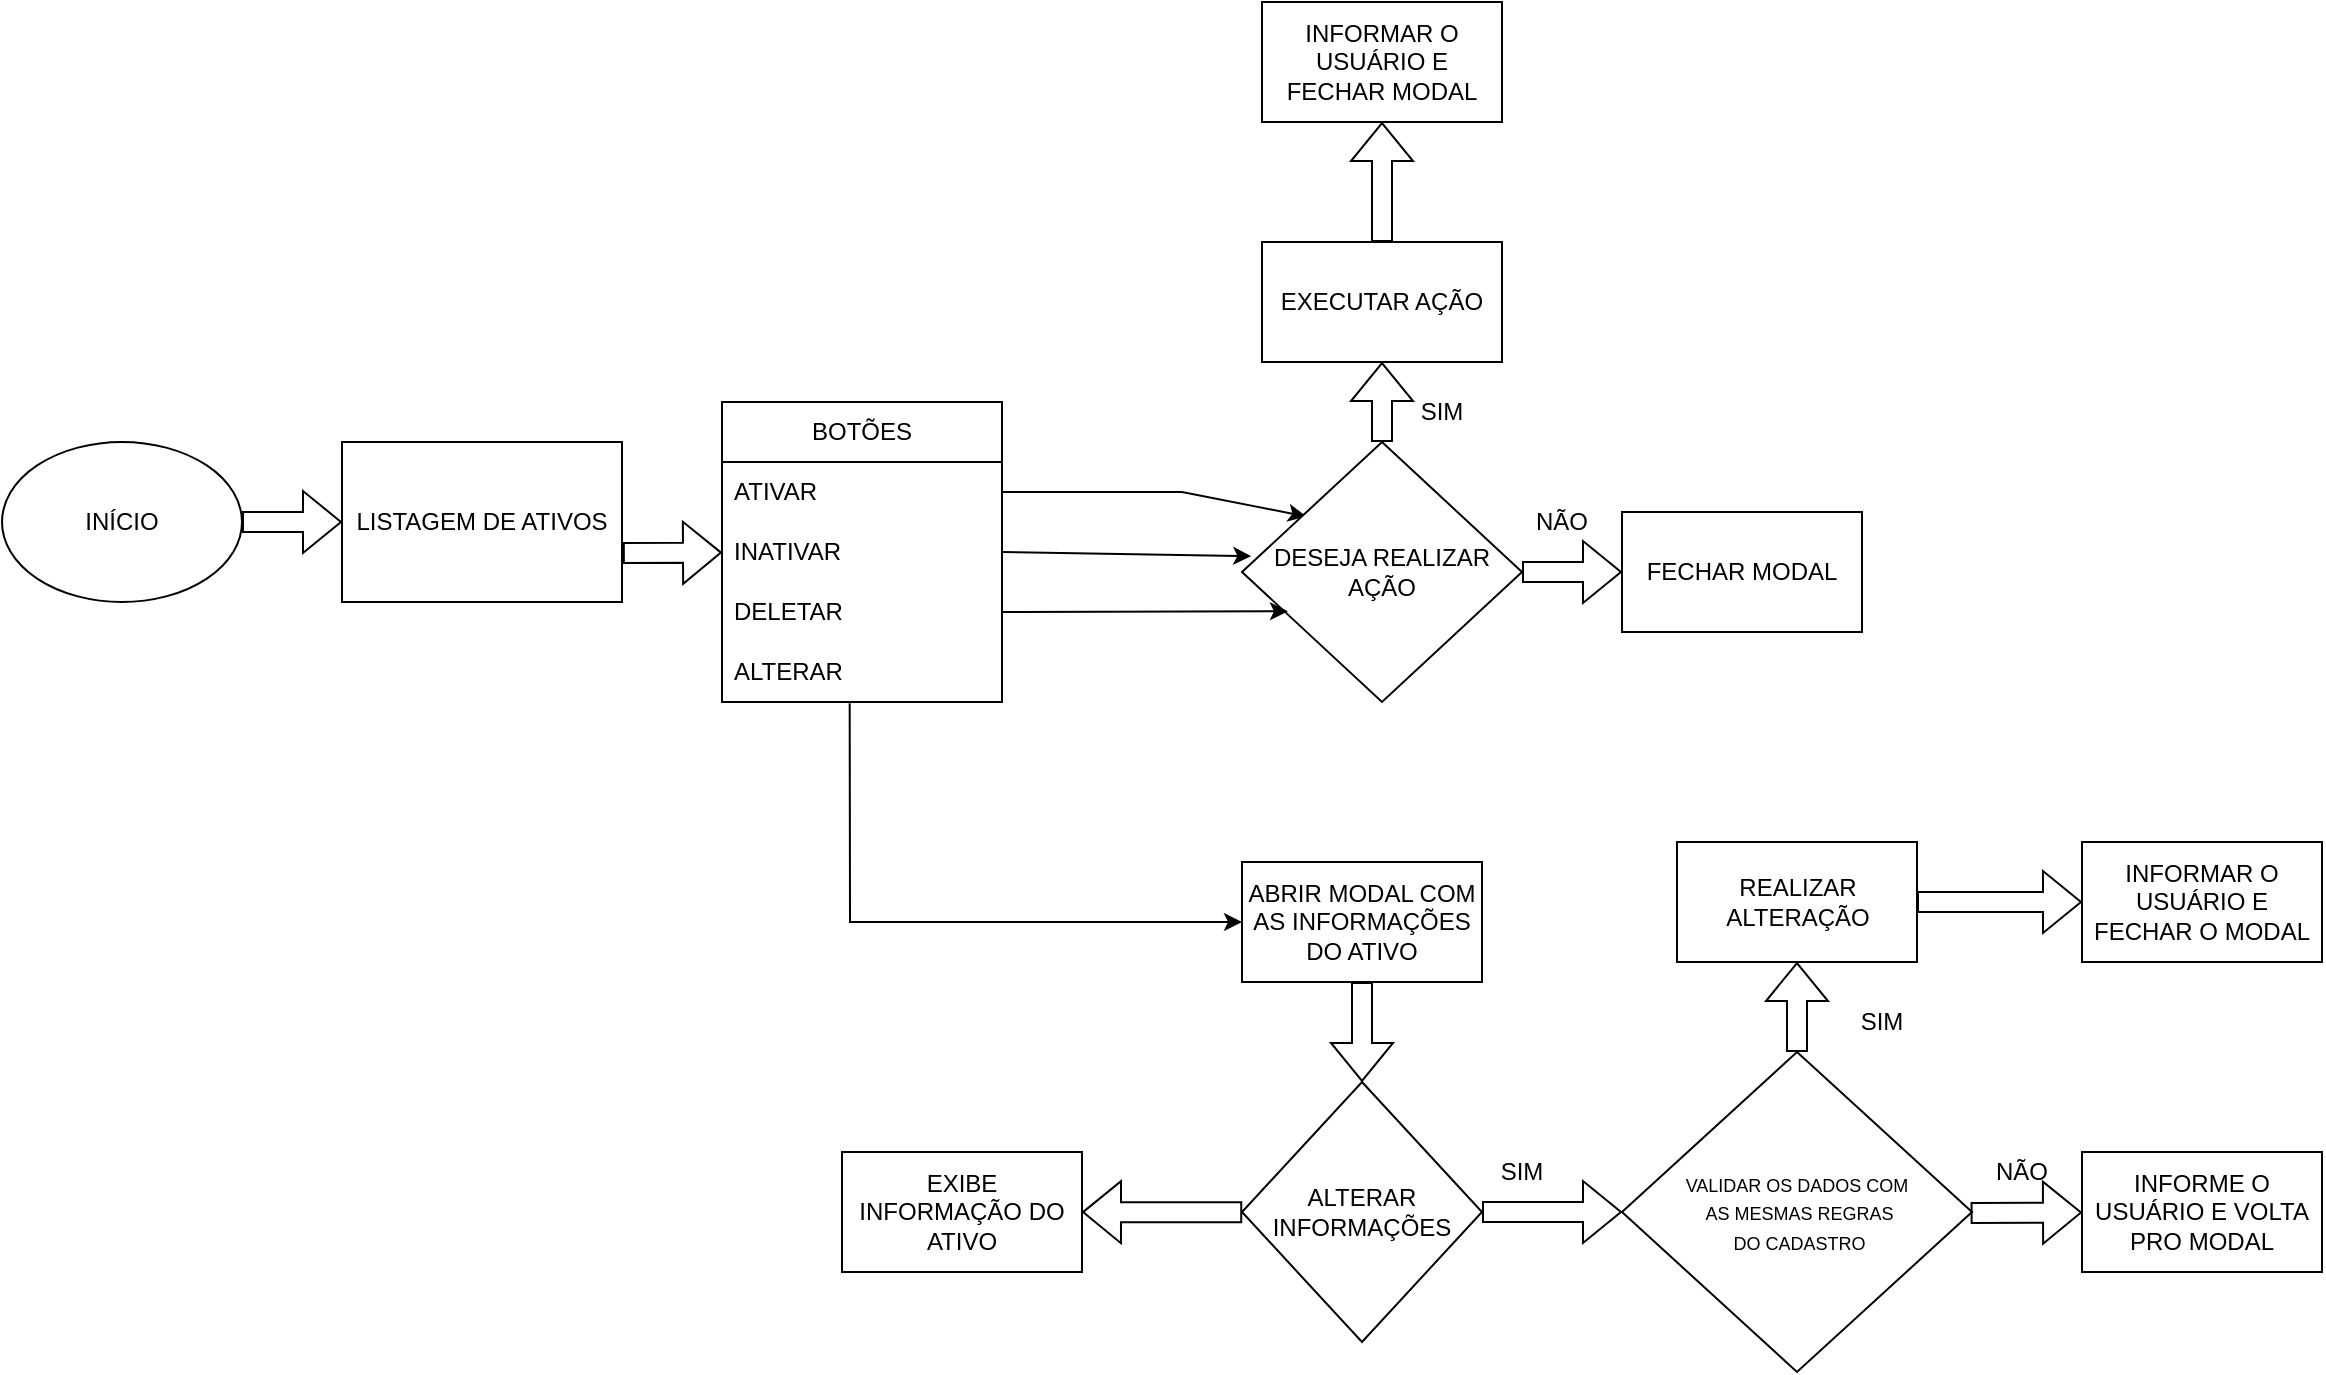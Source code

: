 <mxfile version="24.8.3">
  <diagram name="Página-1" id="KziABCx0ukiOCriGJhs5">
    <mxGraphModel dx="1863" dy="2207" grid="1" gridSize="10" guides="1" tooltips="1" connect="1" arrows="1" fold="1" page="1" pageScale="1" pageWidth="827" pageHeight="1169" math="0" shadow="0">
      <root>
        <mxCell id="0" />
        <mxCell id="1" parent="0" />
        <mxCell id="ieJXY2cR4WAPaa232cvW-1" value="INÍCIO" style="ellipse;whiteSpace=wrap;html=1;" vertex="1" parent="1">
          <mxGeometry x="10" y="20" width="120" height="80" as="geometry" />
        </mxCell>
        <mxCell id="ieJXY2cR4WAPaa232cvW-2" value="" style="shape=flexArrow;endArrow=classic;html=1;rounded=0;exitX=1;exitY=0.5;exitDx=0;exitDy=0;" edge="1" parent="1" source="ieJXY2cR4WAPaa232cvW-1" target="ieJXY2cR4WAPaa232cvW-3">
          <mxGeometry width="50" height="50" relative="1" as="geometry">
            <mxPoint x="390" y="300" as="sourcePoint" />
            <mxPoint x="240" y="60" as="targetPoint" />
          </mxGeometry>
        </mxCell>
        <mxCell id="ieJXY2cR4WAPaa232cvW-3" value="LISTAGEM DE ATIVOS" style="rounded=0;whiteSpace=wrap;html=1;" vertex="1" parent="1">
          <mxGeometry x="180" y="20" width="140" height="80" as="geometry" />
        </mxCell>
        <mxCell id="ieJXY2cR4WAPaa232cvW-4" value="" style="shape=flexArrow;endArrow=classic;html=1;rounded=0;exitX=1.003;exitY=0.694;exitDx=0;exitDy=0;exitPerimeter=0;" edge="1" parent="1" source="ieJXY2cR4WAPaa232cvW-3" target="ieJXY2cR4WAPaa232cvW-5">
          <mxGeometry width="50" height="50" relative="1" as="geometry">
            <mxPoint x="390" y="300" as="sourcePoint" />
            <mxPoint x="440" y="60" as="targetPoint" />
          </mxGeometry>
        </mxCell>
        <mxCell id="ieJXY2cR4WAPaa232cvW-5" value="BOTÕES" style="swimlane;fontStyle=0;childLayout=stackLayout;horizontal=1;startSize=30;horizontalStack=0;resizeParent=1;resizeParentMax=0;resizeLast=0;collapsible=1;marginBottom=0;whiteSpace=wrap;html=1;" vertex="1" parent="1">
          <mxGeometry x="370" width="140" height="150" as="geometry" />
        </mxCell>
        <mxCell id="ieJXY2cR4WAPaa232cvW-6" value="ATIVAR&lt;span style=&quot;white-space: pre;&quot;&gt;&#x9;&lt;/span&gt;" style="text;strokeColor=none;fillColor=none;align=left;verticalAlign=middle;spacingLeft=4;spacingRight=4;overflow=hidden;points=[[0,0.5],[1,0.5]];portConstraint=eastwest;rotatable=0;whiteSpace=wrap;html=1;" vertex="1" parent="ieJXY2cR4WAPaa232cvW-5">
          <mxGeometry y="30" width="140" height="30" as="geometry" />
        </mxCell>
        <mxCell id="ieJXY2cR4WAPaa232cvW-7" value="INATIVAR" style="text;strokeColor=none;fillColor=none;align=left;verticalAlign=middle;spacingLeft=4;spacingRight=4;overflow=hidden;points=[[0,0.5],[1,0.5]];portConstraint=eastwest;rotatable=0;whiteSpace=wrap;html=1;" vertex="1" parent="ieJXY2cR4WAPaa232cvW-5">
          <mxGeometry y="60" width="140" height="30" as="geometry" />
        </mxCell>
        <mxCell id="ieJXY2cR4WAPaa232cvW-8" value="DELETAR" style="text;strokeColor=none;fillColor=none;align=left;verticalAlign=middle;spacingLeft=4;spacingRight=4;overflow=hidden;points=[[0,0.5],[1,0.5]];portConstraint=eastwest;rotatable=0;whiteSpace=wrap;html=1;" vertex="1" parent="ieJXY2cR4WAPaa232cvW-5">
          <mxGeometry y="90" width="140" height="30" as="geometry" />
        </mxCell>
        <mxCell id="ieJXY2cR4WAPaa232cvW-9" value="ALTERAR" style="text;strokeColor=none;fillColor=none;align=left;verticalAlign=middle;spacingLeft=4;spacingRight=4;overflow=hidden;points=[[0,0.5],[1,0.5]];portConstraint=eastwest;rotatable=0;whiteSpace=wrap;html=1;" vertex="1" parent="ieJXY2cR4WAPaa232cvW-5">
          <mxGeometry y="120" width="140" height="30" as="geometry" />
        </mxCell>
        <mxCell id="ieJXY2cR4WAPaa232cvW-10" value="" style="endArrow=classic;html=1;rounded=0;exitX=1;exitY=0.5;exitDx=0;exitDy=0;entryX=0.229;entryY=0.286;entryDx=0;entryDy=0;entryPerimeter=0;" edge="1" parent="1" source="ieJXY2cR4WAPaa232cvW-6" target="ieJXY2cR4WAPaa232cvW-12">
          <mxGeometry width="50" height="50" relative="1" as="geometry">
            <mxPoint x="540" y="50" as="sourcePoint" />
            <mxPoint x="600" y="-70" as="targetPoint" />
            <Array as="points">
              <mxPoint x="600" y="45" />
            </Array>
          </mxGeometry>
        </mxCell>
        <mxCell id="ieJXY2cR4WAPaa232cvW-12" value="DESEJA REALIZAR AÇÃO" style="rhombus;whiteSpace=wrap;html=1;" vertex="1" parent="1">
          <mxGeometry x="630" y="20" width="140" height="130" as="geometry" />
        </mxCell>
        <mxCell id="ieJXY2cR4WAPaa232cvW-14" value="" style="endArrow=classic;html=1;rounded=0;exitX=1;exitY=0.5;exitDx=0;exitDy=0;entryX=0.164;entryY=0.651;entryDx=0;entryDy=0;entryPerimeter=0;" edge="1" parent="1" source="ieJXY2cR4WAPaa232cvW-8" target="ieJXY2cR4WAPaa232cvW-12">
          <mxGeometry width="50" height="50" relative="1" as="geometry">
            <mxPoint x="530" y="50" as="sourcePoint" />
            <mxPoint x="580" as="targetPoint" />
          </mxGeometry>
        </mxCell>
        <mxCell id="ieJXY2cR4WAPaa232cvW-15" value="" style="endArrow=classic;html=1;rounded=0;exitX=1;exitY=0.5;exitDx=0;exitDy=0;entryX=0.033;entryY=0.439;entryDx=0;entryDy=0;entryPerimeter=0;" edge="1" parent="1" source="ieJXY2cR4WAPaa232cvW-7" target="ieJXY2cR4WAPaa232cvW-12">
          <mxGeometry width="50" height="50" relative="1" as="geometry">
            <mxPoint x="530" y="50" as="sourcePoint" />
            <mxPoint x="580" as="targetPoint" />
          </mxGeometry>
        </mxCell>
        <mxCell id="ieJXY2cR4WAPaa232cvW-17" value="" style="shape=flexArrow;endArrow=classic;html=1;rounded=0;exitX=0.5;exitY=0;exitDx=0;exitDy=0;" edge="1" parent="1" source="ieJXY2cR4WAPaa232cvW-12" target="ieJXY2cR4WAPaa232cvW-18">
          <mxGeometry width="50" height="50" relative="1" as="geometry">
            <mxPoint x="700" y="10" as="sourcePoint" />
            <mxPoint x="700" y="-50" as="targetPoint" />
          </mxGeometry>
        </mxCell>
        <mxCell id="ieJXY2cR4WAPaa232cvW-18" value="EXECUTAR AÇÃO" style="rounded=0;whiteSpace=wrap;html=1;" vertex="1" parent="1">
          <mxGeometry x="640" y="-80" width="120" height="60" as="geometry" />
        </mxCell>
        <mxCell id="ieJXY2cR4WAPaa232cvW-19" value="" style="shape=flexArrow;endArrow=classic;html=1;rounded=0;exitX=1;exitY=0.5;exitDx=0;exitDy=0;" edge="1" parent="1" source="ieJXY2cR4WAPaa232cvW-12" target="ieJXY2cR4WAPaa232cvW-20">
          <mxGeometry width="50" height="50" relative="1" as="geometry">
            <mxPoint x="410" y="-20" as="sourcePoint" />
            <mxPoint x="830" y="85" as="targetPoint" />
          </mxGeometry>
        </mxCell>
        <mxCell id="ieJXY2cR4WAPaa232cvW-20" value="FECHAR MODAL" style="rounded=0;whiteSpace=wrap;html=1;" vertex="1" parent="1">
          <mxGeometry x="820" y="55" width="120" height="60" as="geometry" />
        </mxCell>
        <mxCell id="ieJXY2cR4WAPaa232cvW-21" value="NÃO" style="text;strokeColor=none;align=center;fillColor=none;html=1;verticalAlign=middle;whiteSpace=wrap;rounded=0;" vertex="1" parent="1">
          <mxGeometry x="760" y="45" width="60" height="30" as="geometry" />
        </mxCell>
        <mxCell id="ieJXY2cR4WAPaa232cvW-22" value="SIM" style="text;strokeColor=none;align=center;fillColor=none;html=1;verticalAlign=middle;whiteSpace=wrap;rounded=0;" vertex="1" parent="1">
          <mxGeometry x="700" y="-10" width="60" height="30" as="geometry" />
        </mxCell>
        <mxCell id="ieJXY2cR4WAPaa232cvW-24" value="" style="endArrow=classic;html=1;rounded=0;exitX=0.456;exitY=1.019;exitDx=0;exitDy=0;exitPerimeter=0;" edge="1" parent="1" source="ieJXY2cR4WAPaa232cvW-9" target="ieJXY2cR4WAPaa232cvW-25">
          <mxGeometry width="50" height="50" relative="1" as="geometry">
            <mxPoint x="410" y="190" as="sourcePoint" />
            <mxPoint x="690" y="260" as="targetPoint" />
            <Array as="points">
              <mxPoint x="434" y="260" />
            </Array>
          </mxGeometry>
        </mxCell>
        <mxCell id="ieJXY2cR4WAPaa232cvW-25" value="ABRIR MODAL COM AS INFORMAÇÕES DO ATIVO" style="rounded=0;whiteSpace=wrap;html=1;" vertex="1" parent="1">
          <mxGeometry x="630" y="230" width="120" height="60" as="geometry" />
        </mxCell>
        <mxCell id="ieJXY2cR4WAPaa232cvW-26" value="" style="shape=flexArrow;endArrow=classic;html=1;rounded=0;exitX=0.5;exitY=1;exitDx=0;exitDy=0;" edge="1" parent="1" source="ieJXY2cR4WAPaa232cvW-25" target="ieJXY2cR4WAPaa232cvW-28">
          <mxGeometry width="50" height="50" relative="1" as="geometry">
            <mxPoint x="665" y="390" as="sourcePoint" />
            <mxPoint x="690" y="330" as="targetPoint" />
          </mxGeometry>
        </mxCell>
        <mxCell id="ieJXY2cR4WAPaa232cvW-28" value="ALTERAR INFORMAÇÕES" style="rhombus;whiteSpace=wrap;html=1;" vertex="1" parent="1">
          <mxGeometry x="630" y="340" width="120" height="130" as="geometry" />
        </mxCell>
        <mxCell id="ieJXY2cR4WAPaa232cvW-29" value="" style="shape=flexArrow;endArrow=classic;html=1;rounded=0;exitX=1;exitY=0.5;exitDx=0;exitDy=0;" edge="1" parent="1" source="ieJXY2cR4WAPaa232cvW-28" target="ieJXY2cR4WAPaa232cvW-30">
          <mxGeometry width="50" height="50" relative="1" as="geometry">
            <mxPoint x="800" y="420" as="sourcePoint" />
            <mxPoint x="810" y="405" as="targetPoint" />
          </mxGeometry>
        </mxCell>
        <mxCell id="ieJXY2cR4WAPaa232cvW-30" value="&lt;font style=&quot;font-size: 9px;&quot;&gt;VALIDAR OS DADOS COM&lt;/font&gt;&lt;div&gt;&lt;font style=&quot;font-size: 9px;&quot;&gt;&amp;nbsp;AS MESMAS REGRAS&lt;/font&gt;&lt;/div&gt;&lt;div&gt;&lt;font style=&quot;font-size: 9px;&quot;&gt;&amp;nbsp;DO CADASTRO&lt;/font&gt;&lt;/div&gt;" style="rhombus;whiteSpace=wrap;html=1;" vertex="1" parent="1">
          <mxGeometry x="820" y="325" width="175" height="160" as="geometry" />
        </mxCell>
        <mxCell id="ieJXY2cR4WAPaa232cvW-31" value="" style="shape=flexArrow;endArrow=classic;html=1;rounded=0;exitX=0.5;exitY=0;exitDx=0;exitDy=0;" edge="1" parent="1" source="ieJXY2cR4WAPaa232cvW-30" target="ieJXY2cR4WAPaa232cvW-32">
          <mxGeometry width="50" height="50" relative="1" as="geometry">
            <mxPoint x="890" y="290" as="sourcePoint" />
            <mxPoint x="908" y="270" as="targetPoint" />
          </mxGeometry>
        </mxCell>
        <mxCell id="ieJXY2cR4WAPaa232cvW-32" value="REALIZAR ALTERAÇÃO" style="rounded=0;whiteSpace=wrap;html=1;" vertex="1" parent="1">
          <mxGeometry x="847.5" y="220" width="120" height="60" as="geometry" />
        </mxCell>
        <mxCell id="ieJXY2cR4WAPaa232cvW-33" value="" style="shape=flexArrow;endArrow=classic;html=1;rounded=0;exitX=1;exitY=0.5;exitDx=0;exitDy=0;" edge="1" parent="1" source="ieJXY2cR4WAPaa232cvW-32" target="ieJXY2cR4WAPaa232cvW-34">
          <mxGeometry width="50" height="50" relative="1" as="geometry">
            <mxPoint x="520" y="360" as="sourcePoint" />
            <mxPoint x="1037.143" y="250" as="targetPoint" />
          </mxGeometry>
        </mxCell>
        <mxCell id="ieJXY2cR4WAPaa232cvW-34" value="INFORMAR O USUÁRIO E FECHAR O MODAL" style="rounded=0;whiteSpace=wrap;html=1;" vertex="1" parent="1">
          <mxGeometry x="1050.003" y="220" width="120" height="60" as="geometry" />
        </mxCell>
        <mxCell id="ieJXY2cR4WAPaa232cvW-35" value="SIM" style="text;strokeColor=none;align=center;fillColor=none;html=1;verticalAlign=middle;whiteSpace=wrap;rounded=0;" vertex="1" parent="1">
          <mxGeometry x="740" y="370" width="60" height="30" as="geometry" />
        </mxCell>
        <mxCell id="ieJXY2cR4WAPaa232cvW-36" value="SIM" style="text;strokeColor=none;align=center;fillColor=none;html=1;verticalAlign=middle;whiteSpace=wrap;rounded=0;" vertex="1" parent="1">
          <mxGeometry x="920" y="295" width="60" height="30" as="geometry" />
        </mxCell>
        <mxCell id="ieJXY2cR4WAPaa232cvW-37" value="" style="shape=flexArrow;endArrow=classic;html=1;rounded=0;exitX=0.996;exitY=0.503;exitDx=0;exitDy=0;exitPerimeter=0;" edge="1" parent="1" source="ieJXY2cR4WAPaa232cvW-30" target="ieJXY2cR4WAPaa232cvW-38">
          <mxGeometry width="50" height="50" relative="1" as="geometry">
            <mxPoint x="991" y="406" as="sourcePoint" />
            <mxPoint x="1060" y="406" as="targetPoint" />
          </mxGeometry>
        </mxCell>
        <mxCell id="ieJXY2cR4WAPaa232cvW-38" value="INFORME O USUÁRIO E VOLTA PRO MODAL" style="rounded=0;whiteSpace=wrap;html=1;" vertex="1" parent="1">
          <mxGeometry x="1050" y="375" width="120" height="60" as="geometry" />
        </mxCell>
        <mxCell id="ieJXY2cR4WAPaa232cvW-39" value="NÃO" style="text;strokeColor=none;align=center;fillColor=none;html=1;verticalAlign=middle;whiteSpace=wrap;rounded=0;" vertex="1" parent="1">
          <mxGeometry x="990" y="370" width="60" height="30" as="geometry" />
        </mxCell>
        <mxCell id="ieJXY2cR4WAPaa232cvW-40" value="" style="shape=flexArrow;endArrow=classic;html=1;rounded=0;exitX=0.5;exitY=0;exitDx=0;exitDy=0;" edge="1" parent="1" source="ieJXY2cR4WAPaa232cvW-18" target="ieJXY2cR4WAPaa232cvW-41">
          <mxGeometry width="50" height="50" relative="1" as="geometry">
            <mxPoint x="690" y="-80" as="sourcePoint" />
            <mxPoint x="700" y="-170" as="targetPoint" />
          </mxGeometry>
        </mxCell>
        <mxCell id="ieJXY2cR4WAPaa232cvW-41" value="INFORMAR O USUÁRIO E FECHAR MODAL" style="rounded=0;whiteSpace=wrap;html=1;" vertex="1" parent="1">
          <mxGeometry x="640" y="-200" width="120" height="60" as="geometry" />
        </mxCell>
        <mxCell id="ieJXY2cR4WAPaa232cvW-42" value="" style="shape=flexArrow;endArrow=classic;html=1;rounded=0;exitX=0.001;exitY=0.501;exitDx=0;exitDy=0;exitPerimeter=0;" edge="1" parent="1" source="ieJXY2cR4WAPaa232cvW-28" target="ieJXY2cR4WAPaa232cvW-43">
          <mxGeometry width="50" height="50" relative="1" as="geometry">
            <mxPoint x="420" y="350" as="sourcePoint" />
            <mxPoint x="540" y="405" as="targetPoint" />
          </mxGeometry>
        </mxCell>
        <mxCell id="ieJXY2cR4WAPaa232cvW-43" value="EXIBE INFORMAÇÃO DO ATIVO" style="rounded=0;whiteSpace=wrap;html=1;" vertex="1" parent="1">
          <mxGeometry x="430" y="375" width="120" height="60" as="geometry" />
        </mxCell>
      </root>
    </mxGraphModel>
  </diagram>
</mxfile>
